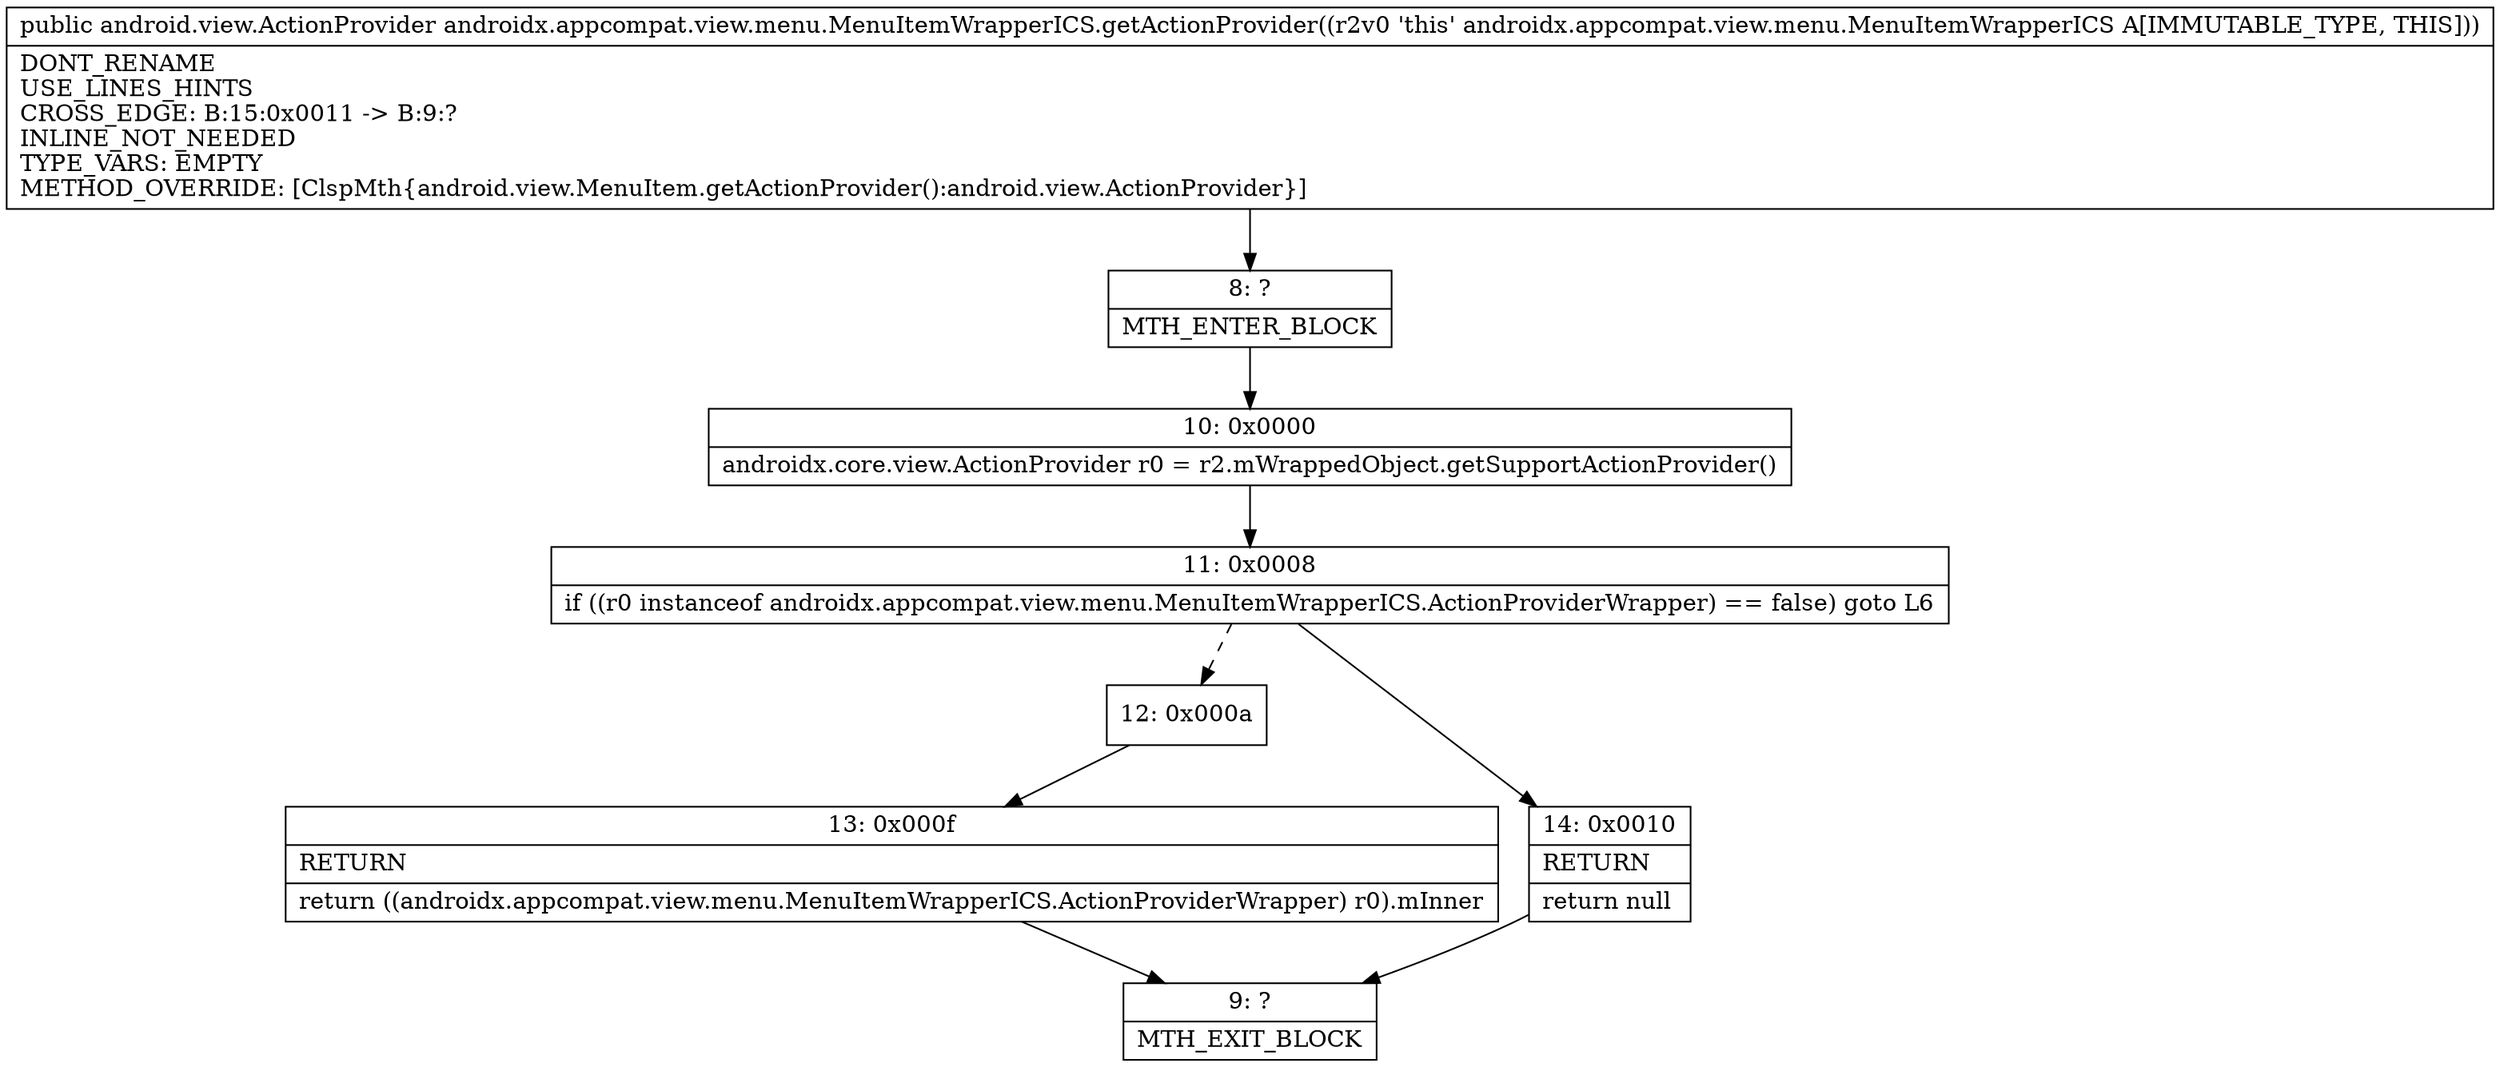 digraph "CFG forandroidx.appcompat.view.menu.MenuItemWrapperICS.getActionProvider()Landroid\/view\/ActionProvider;" {
Node_8 [shape=record,label="{8\:\ ?|MTH_ENTER_BLOCK\l}"];
Node_10 [shape=record,label="{10\:\ 0x0000|androidx.core.view.ActionProvider r0 = r2.mWrappedObject.getSupportActionProvider()\l}"];
Node_11 [shape=record,label="{11\:\ 0x0008|if ((r0 instanceof androidx.appcompat.view.menu.MenuItemWrapperICS.ActionProviderWrapper) == false) goto L6\l}"];
Node_12 [shape=record,label="{12\:\ 0x000a}"];
Node_13 [shape=record,label="{13\:\ 0x000f|RETURN\l|return ((androidx.appcompat.view.menu.MenuItemWrapperICS.ActionProviderWrapper) r0).mInner\l}"];
Node_9 [shape=record,label="{9\:\ ?|MTH_EXIT_BLOCK\l}"];
Node_14 [shape=record,label="{14\:\ 0x0010|RETURN\l|return null\l}"];
MethodNode[shape=record,label="{public android.view.ActionProvider androidx.appcompat.view.menu.MenuItemWrapperICS.getActionProvider((r2v0 'this' androidx.appcompat.view.menu.MenuItemWrapperICS A[IMMUTABLE_TYPE, THIS]))  | DONT_RENAME\lUSE_LINES_HINTS\lCROSS_EDGE: B:15:0x0011 \-\> B:9:?\lINLINE_NOT_NEEDED\lTYPE_VARS: EMPTY\lMETHOD_OVERRIDE: [ClspMth\{android.view.MenuItem.getActionProvider():android.view.ActionProvider\}]\l}"];
MethodNode -> Node_8;Node_8 -> Node_10;
Node_10 -> Node_11;
Node_11 -> Node_12[style=dashed];
Node_11 -> Node_14;
Node_12 -> Node_13;
Node_13 -> Node_9;
Node_14 -> Node_9;
}

